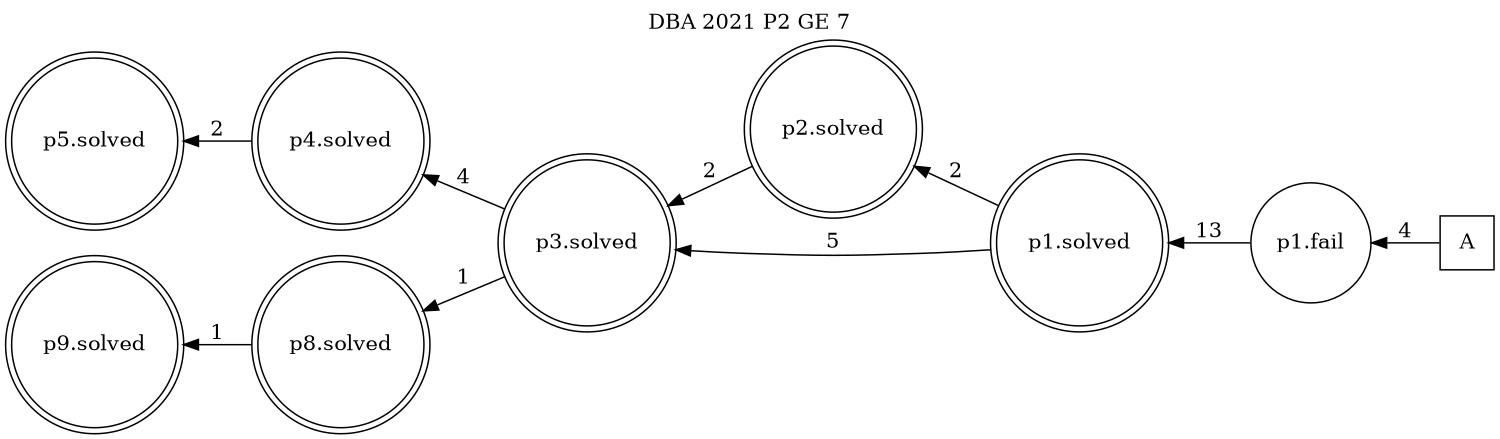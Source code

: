 digraph DBA_2021_P2_GE_7_GOOD {
labelloc="tl"
label= " DBA 2021 P2 GE 7 "
rankdir="RL";
graph [ size=" 10 , 10 !"]

"A" [shape="square" label="A"]
"p1.fail" [shape="circle" label="p1.fail"]
"p1.solved" [shape="doublecircle" label="p1.solved"]
"p2.solved" [shape="doublecircle" label="p2.solved"]
"p3.solved" [shape="doublecircle" label="p3.solved"]
"p4.solved" [shape="doublecircle" label="p4.solved"]
"p5.solved" [shape="doublecircle" label="p5.solved"]
"p8.solved" [shape="doublecircle" label="p8.solved"]
"p9.solved" [shape="doublecircle" label="p9.solved"]
"A" -> "p1.fail" [ label=4]
"p1.fail" -> "p1.solved" [ label=13]
"p1.solved" -> "p2.solved" [ label=2]
"p1.solved" -> "p3.solved" [ label=5]
"p2.solved" -> "p3.solved" [ label=2]
"p3.solved" -> "p4.solved" [ label=4]
"p3.solved" -> "p8.solved" [ label=1]
"p4.solved" -> "p5.solved" [ label=2]
"p8.solved" -> "p9.solved" [ label=1]
}
